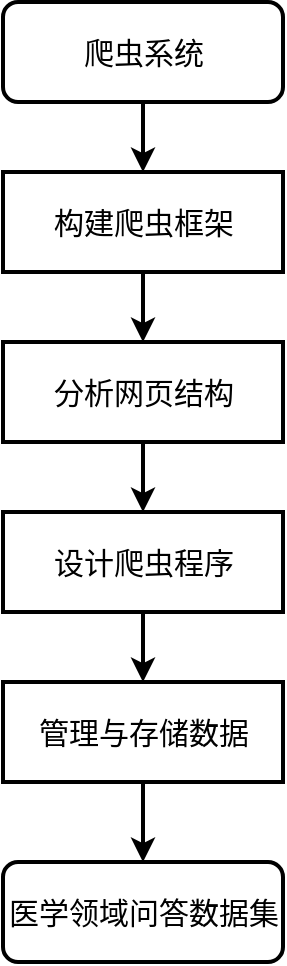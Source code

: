 <mxfile version="21.3.5" type="github">
  <diagram name="第 1 页" id="C-qv52xKiN5NOCZjkVcx">
    <mxGraphModel dx="1506" dy="745" grid="1" gridSize="10" guides="1" tooltips="1" connect="1" arrows="1" fold="1" page="1" pageScale="1" pageWidth="827" pageHeight="1169" math="0" shadow="0">
      <root>
        <mxCell id="0" />
        <mxCell id="1" parent="0" />
        <mxCell id="QM7McfEDCeYeJ3cg85xL-1" style="edgeStyle=orthogonalEdgeStyle;rounded=0;orthogonalLoop=1;jettySize=auto;html=1;exitX=0.5;exitY=1;exitDx=0;exitDy=0;strokeWidth=2;" edge="1" parent="1" source="QM7McfEDCeYeJ3cg85xL-2" target="QM7McfEDCeYeJ3cg85xL-4">
          <mxGeometry relative="1" as="geometry" />
        </mxCell>
        <mxCell id="QM7McfEDCeYeJ3cg85xL-2" value="&lt;font style=&quot;font-size: 15px;&quot;&gt;爬虫系统&lt;/font&gt;" style="rounded=1;whiteSpace=wrap;html=1;strokeWidth=2;fillStyle=auto;gradientColor=none;absoluteArcSize=0;perimeterSpacing=0;glass=0;" vertex="1" parent="1">
          <mxGeometry x="304.5" y="50" width="140" height="50" as="geometry" />
        </mxCell>
        <mxCell id="QM7McfEDCeYeJ3cg85xL-3" style="edgeStyle=orthogonalEdgeStyle;rounded=0;orthogonalLoop=1;jettySize=auto;html=1;exitX=0.5;exitY=1;exitDx=0;exitDy=0;strokeWidth=2;" edge="1" parent="1" source="QM7McfEDCeYeJ3cg85xL-4" target="QM7McfEDCeYeJ3cg85xL-5">
          <mxGeometry relative="1" as="geometry" />
        </mxCell>
        <mxCell id="QM7McfEDCeYeJ3cg85xL-4" value="&lt;font style=&quot;font-size: 15px;&quot;&gt;构建爬虫框架&lt;/font&gt;" style="rounded=0;whiteSpace=wrap;html=1;strokeWidth=2;" vertex="1" parent="1">
          <mxGeometry x="304.5" y="135" width="140" height="50" as="geometry" />
        </mxCell>
        <mxCell id="QM7McfEDCeYeJ3cg85xL-5" value="&lt;span style=&quot;font-size: 15px;&quot;&gt;分析网页结构&lt;/span&gt;" style="rounded=0;whiteSpace=wrap;html=1;strokeWidth=2;" vertex="1" parent="1">
          <mxGeometry x="304.5" y="220" width="140" height="50" as="geometry" />
        </mxCell>
        <mxCell id="QM7McfEDCeYeJ3cg85xL-6" style="edgeStyle=orthogonalEdgeStyle;rounded=0;orthogonalLoop=1;jettySize=auto;html=1;exitX=0.5;exitY=1;exitDx=0;exitDy=0;strokeWidth=2;" edge="1" parent="1" source="QM7McfEDCeYeJ3cg85xL-5" target="QM7McfEDCeYeJ3cg85xL-7">
          <mxGeometry relative="1" as="geometry">
            <mxPoint x="244.5" y="430" as="sourcePoint" />
          </mxGeometry>
        </mxCell>
        <mxCell id="QM7McfEDCeYeJ3cg85xL-7" value="&lt;span style=&quot;font-size: 15px;&quot;&gt;设计爬虫程序&lt;/span&gt;" style="rounded=0;whiteSpace=wrap;html=1;strokeWidth=2;" vertex="1" parent="1">
          <mxGeometry x="304.5" y="305" width="140" height="50" as="geometry" />
        </mxCell>
        <mxCell id="QM7McfEDCeYeJ3cg85xL-8" style="edgeStyle=orthogonalEdgeStyle;rounded=0;orthogonalLoop=1;jettySize=auto;html=1;exitX=0.5;exitY=1;exitDx=0;exitDy=0;strokeWidth=2;" edge="1" parent="1" source="QM7McfEDCeYeJ3cg85xL-7" target="QM7McfEDCeYeJ3cg85xL-10">
          <mxGeometry relative="1" as="geometry">
            <mxPoint x="244.5" y="530" as="sourcePoint" />
          </mxGeometry>
        </mxCell>
        <mxCell id="QM7McfEDCeYeJ3cg85xL-9" style="edgeStyle=orthogonalEdgeStyle;rounded=0;orthogonalLoop=1;jettySize=auto;html=1;exitX=0.5;exitY=1;exitDx=0;exitDy=0;strokeWidth=2;entryX=0.5;entryY=0;entryDx=0;entryDy=0;" edge="1" parent="1" source="QM7McfEDCeYeJ3cg85xL-10" target="QM7McfEDCeYeJ3cg85xL-17">
          <mxGeometry relative="1" as="geometry">
            <mxPoint x="374.526" y="475" as="targetPoint" />
          </mxGeometry>
        </mxCell>
        <mxCell id="QM7McfEDCeYeJ3cg85xL-10" value="&lt;span style=&quot;font-size: 15px;&quot;&gt;管理与存储数据&lt;/span&gt;" style="rounded=0;whiteSpace=wrap;html=1;strokeWidth=2;" vertex="1" parent="1">
          <mxGeometry x="304.5" y="390" width="140" height="50" as="geometry" />
        </mxCell>
        <mxCell id="QM7McfEDCeYeJ3cg85xL-17" value="&lt;span style=&quot;font-size: 15px;&quot;&gt;医学领域问答数据集&lt;/span&gt;" style="rounded=1;whiteSpace=wrap;html=1;strokeWidth=2;fillStyle=auto;gradientColor=none;absoluteArcSize=0;perimeterSpacing=0;glass=0;" vertex="1" parent="1">
          <mxGeometry x="304.5" y="480" width="140" height="50" as="geometry" />
        </mxCell>
      </root>
    </mxGraphModel>
  </diagram>
</mxfile>
